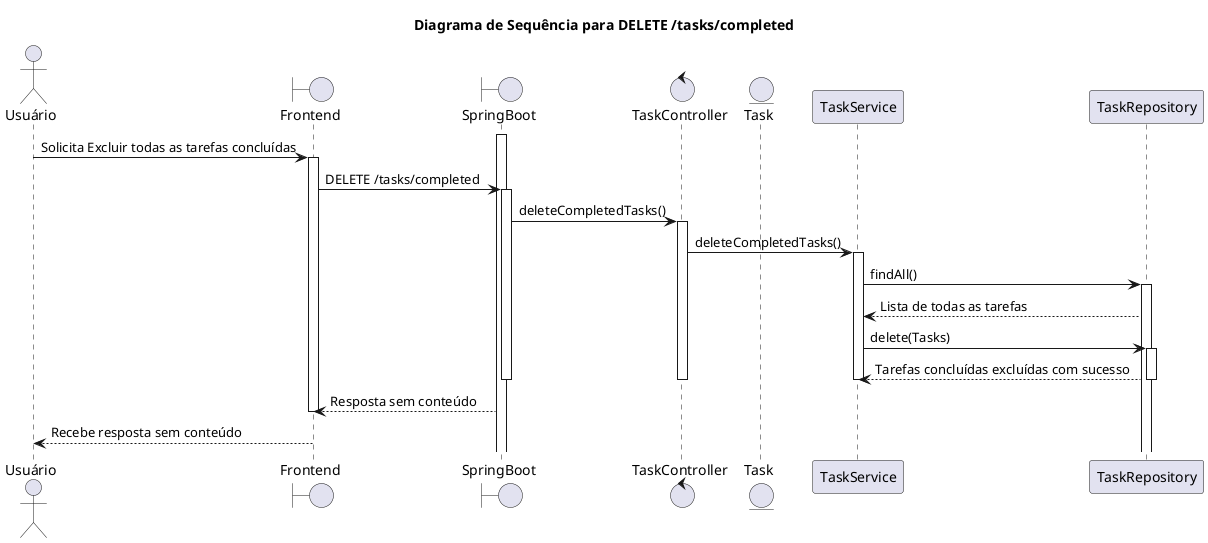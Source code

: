 @startuml
title Diagrama de Sequência para DELETE /tasks/completed

actor Usuário
Boundary Frontend
Boundary SpringBoot
Control TaskController
Entity Task
Participant TaskService
Participant TaskRepository

activate SpringBoot
Usuário -> Frontend: Solicita Excluir todas as tarefas concluídas
activate Frontend
Frontend -> SpringBoot: DELETE /tasks/completed
activate SpringBoot
SpringBoot -> TaskController: deleteCompletedTasks()
activate TaskController
TaskController -> TaskService: deleteCompletedTasks()
activate TaskService
TaskService -> TaskRepository: findAll()
activate TaskRepository
TaskRepository --> TaskService: Lista de todas as tarefas
TaskService -> TaskRepository: delete(Tasks)
activate TaskRepository
TaskRepository --> TaskService: Tarefas concluídas excluídas com sucesso
deactivate TaskRepository
deactivate TaskService
deactivate TaskController
deactivate SpringBoot
SpringBoot --> Frontend: Resposta sem conteúdo
deactivate Frontend
Usuário <-- Frontend: Recebe resposta sem conteúdo
deactivate Usuário
@enduml